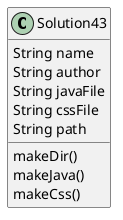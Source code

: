 @startuml
'https://plantuml.com/class-diagram

class Solution43 {
String name
String author
String javaFile
String cssFile
String path
makeDir()
makeJava()
makeCss()
}

@enduml